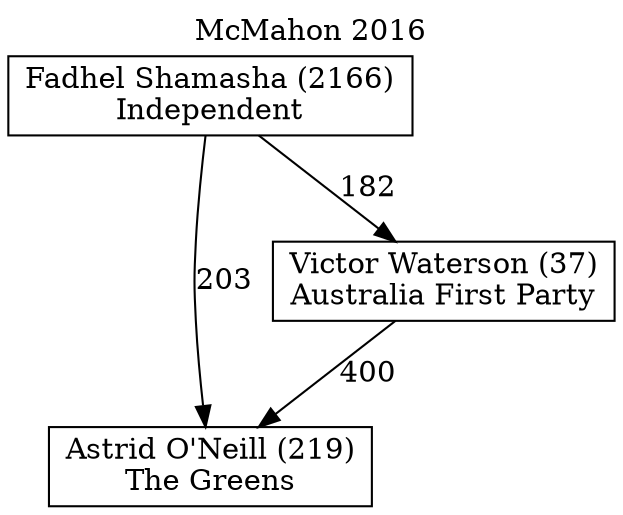 // House preference flow
digraph "Astrid O'Neill (219)_McMahon_2016" {
	graph [label="McMahon 2016" labelloc=t mclimit=10]
	node [shape=box]
	"Astrid O'Neill (219)" [label="Astrid O'Neill (219)
The Greens"]
	"Fadhel Shamasha (2166)" [label="Fadhel Shamasha (2166)
Independent"]
	"Victor Waterson (37)" [label="Victor Waterson (37)
Australia First Party"]
	"Fadhel Shamasha (2166)" -> "Victor Waterson (37)" [label=182]
	"Victor Waterson (37)" -> "Astrid O'Neill (219)" [label=400]
	"Fadhel Shamasha (2166)" -> "Astrid O'Neill (219)" [label=203]
}
